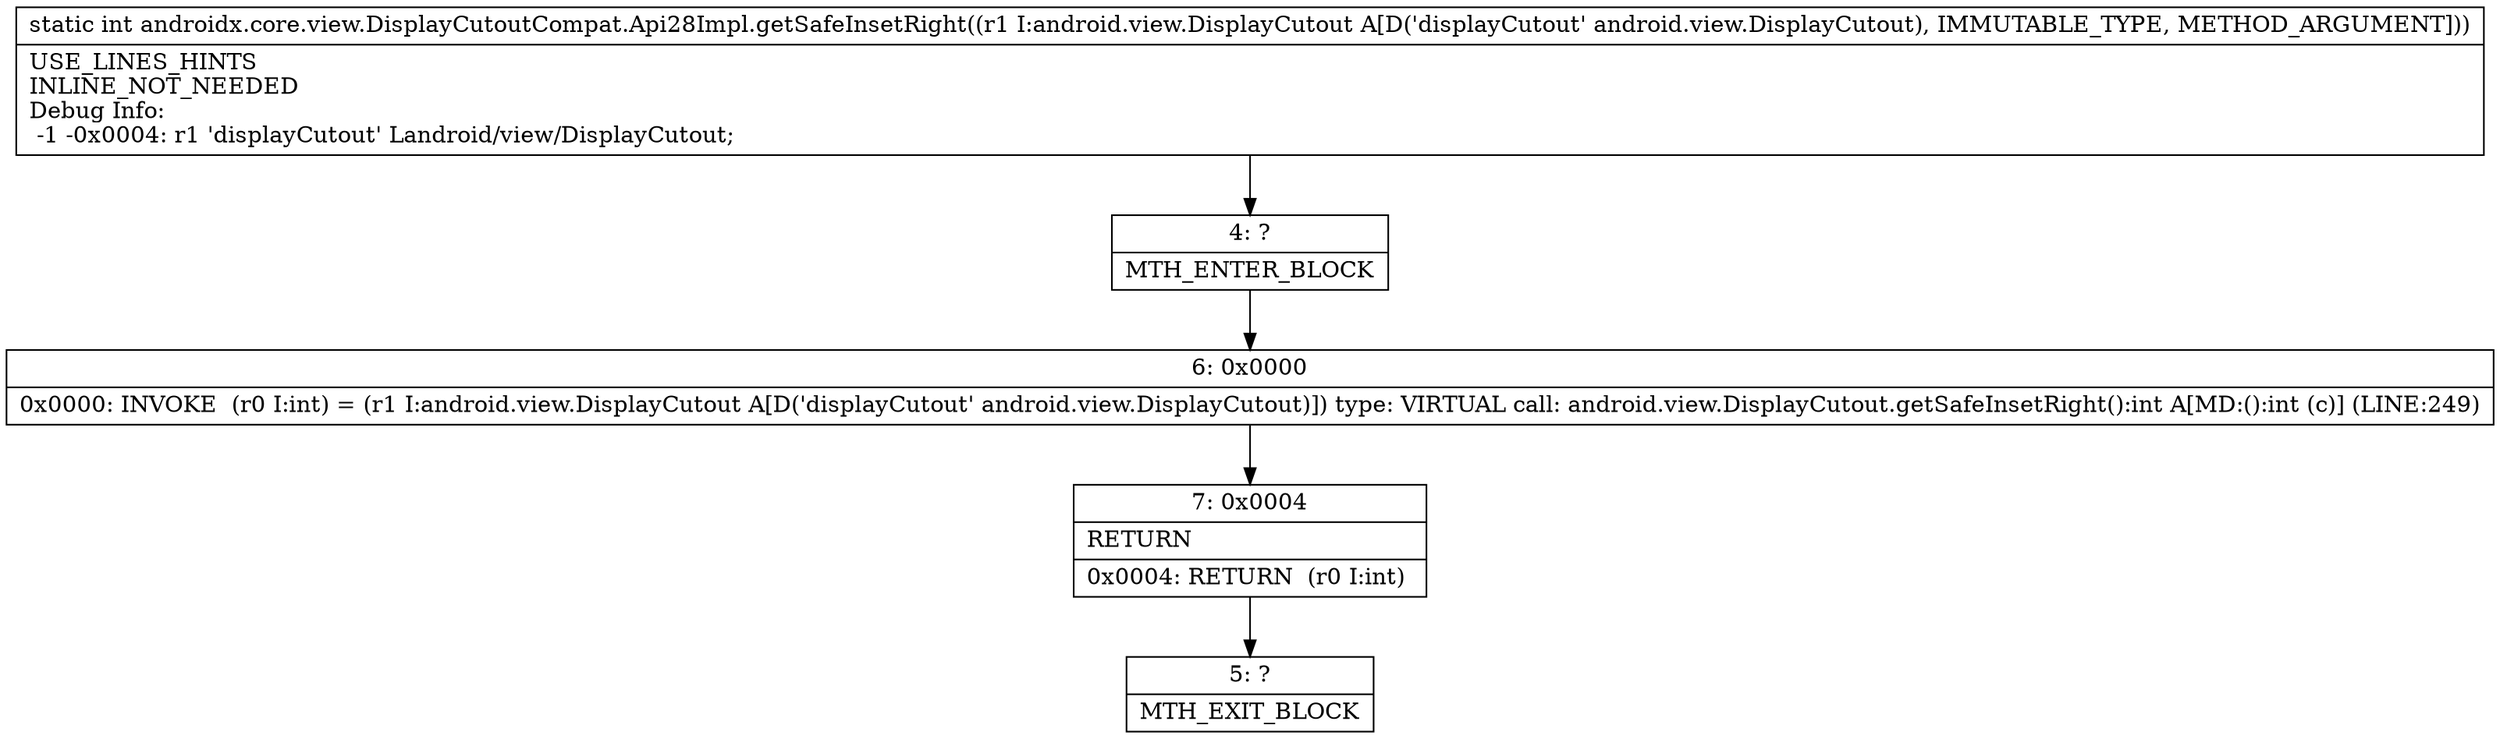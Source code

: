 digraph "CFG forandroidx.core.view.DisplayCutoutCompat.Api28Impl.getSafeInsetRight(Landroid\/view\/DisplayCutout;)I" {
Node_4 [shape=record,label="{4\:\ ?|MTH_ENTER_BLOCK\l}"];
Node_6 [shape=record,label="{6\:\ 0x0000|0x0000: INVOKE  (r0 I:int) = (r1 I:android.view.DisplayCutout A[D('displayCutout' android.view.DisplayCutout)]) type: VIRTUAL call: android.view.DisplayCutout.getSafeInsetRight():int A[MD:():int (c)] (LINE:249)\l}"];
Node_7 [shape=record,label="{7\:\ 0x0004|RETURN\l|0x0004: RETURN  (r0 I:int) \l}"];
Node_5 [shape=record,label="{5\:\ ?|MTH_EXIT_BLOCK\l}"];
MethodNode[shape=record,label="{static int androidx.core.view.DisplayCutoutCompat.Api28Impl.getSafeInsetRight((r1 I:android.view.DisplayCutout A[D('displayCutout' android.view.DisplayCutout), IMMUTABLE_TYPE, METHOD_ARGUMENT]))  | USE_LINES_HINTS\lINLINE_NOT_NEEDED\lDebug Info:\l  \-1 \-0x0004: r1 'displayCutout' Landroid\/view\/DisplayCutout;\l}"];
MethodNode -> Node_4;Node_4 -> Node_6;
Node_6 -> Node_7;
Node_7 -> Node_5;
}

